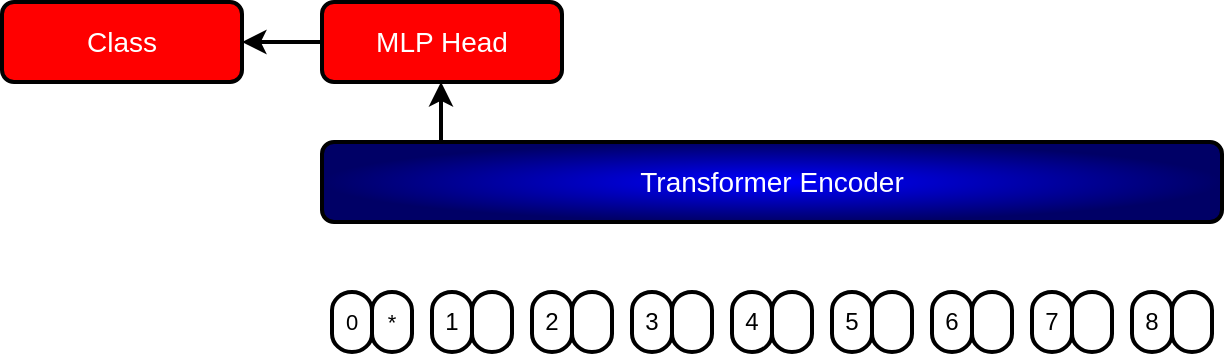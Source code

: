 <mxfile version="22.1.12" type="github">
  <diagram name="Page-1" id="Ea_9fSqsjjMecgLwj58H">
    <mxGraphModel dx="1856" dy="1625" grid="1" gridSize="10" guides="1" tooltips="1" connect="1" arrows="1" fold="1" page="1" pageScale="1" pageWidth="850" pageHeight="1100" math="0" shadow="0">
      <root>
        <mxCell id="0" />
        <mxCell id="1" parent="0" />
        <mxCell id="gaeaorsED8IPTLiIA-SD-1" value="Transformer Encoder" style="rounded=1;whiteSpace=wrap;html=1;strokeWidth=2;fillColor=#0000FF;fontSize=14;glass=0;shadow=0;perimeterSpacing=0;fontColor=#FFFFFF;gradientColor=#000066;gradientDirection=radial;fontStyle=0" vertex="1" parent="1">
          <mxGeometry x="-120" y="-50" width="450" height="40" as="geometry" />
        </mxCell>
        <mxCell id="gaeaorsED8IPTLiIA-SD-6" style="edgeStyle=orthogonalEdgeStyle;rounded=0;orthogonalLoop=1;jettySize=auto;html=1;strokeWidth=2;startArrow=classic;startFill=1;endArrow=none;endFill=0;" edge="1" parent="1">
          <mxGeometry relative="1" as="geometry">
            <mxPoint x="-60.5" y="-50" as="targetPoint" />
            <mxPoint x="-60.5" y="-80" as="sourcePoint" />
          </mxGeometry>
        </mxCell>
        <mxCell id="gaeaorsED8IPTLiIA-SD-7" style="edgeStyle=orthogonalEdgeStyle;rounded=0;orthogonalLoop=1;jettySize=auto;html=1;exitX=0;exitY=0.5;exitDx=0;exitDy=0;strokeWidth=2;" edge="1" parent="1" source="gaeaorsED8IPTLiIA-SD-3">
          <mxGeometry relative="1" as="geometry">
            <mxPoint x="-160" y="-100" as="targetPoint" />
          </mxGeometry>
        </mxCell>
        <mxCell id="gaeaorsED8IPTLiIA-SD-3" value="MLP Head" style="rounded=1;whiteSpace=wrap;html=1;strokeWidth=2;fillColor=#FF0000;fontSize=14;glass=0;shadow=0;perimeterSpacing=0;fontColor=#FFFFFF;gradientColor=#FF0000;gradientDirection=radial;fontStyle=0" vertex="1" parent="1">
          <mxGeometry x="-120" y="-120" width="120" height="40" as="geometry" />
        </mxCell>
        <mxCell id="gaeaorsED8IPTLiIA-SD-4" value="Class" style="rounded=1;whiteSpace=wrap;html=1;strokeWidth=2;fillColor=#FF0000;fontSize=14;glass=0;shadow=0;perimeterSpacing=0;fontColor=#FFFFFF;gradientColor=none;gradientDirection=radial;fontStyle=0" vertex="1" parent="1">
          <mxGeometry x="-280" y="-120" width="120" height="40" as="geometry" />
        </mxCell>
        <mxCell id="gaeaorsED8IPTLiIA-SD-21" value="0" style="strokeWidth=2;html=1;shape=mxgraph.flowchart.terminator;whiteSpace=wrap;textDirection=ltr;horizontal=0;rotation=90;fontSize=11;" vertex="1" parent="1">
          <mxGeometry x="-120" y="30" width="30" height="20" as="geometry" />
        </mxCell>
        <mxCell id="gaeaorsED8IPTLiIA-SD-22" value="*" style="strokeWidth=2;html=1;shape=mxgraph.flowchart.terminator;whiteSpace=wrap;textDirection=ltr;horizontal=0;rotation=90;fontSize=11;" vertex="1" parent="1">
          <mxGeometry x="-100" y="30" width="30" height="20" as="geometry" />
        </mxCell>
        <mxCell id="gaeaorsED8IPTLiIA-SD-36" value="2" style="strokeWidth=2;html=1;shape=mxgraph.flowchart.terminator;whiteSpace=wrap;textDirection=ltr;horizontal=0;rotation=90;" vertex="1" parent="1">
          <mxGeometry x="-20" y="30" width="30" height="20" as="geometry" />
        </mxCell>
        <mxCell id="gaeaorsED8IPTLiIA-SD-37" value="" style="strokeWidth=2;html=1;shape=mxgraph.flowchart.terminator;whiteSpace=wrap;textDirection=ltr;horizontal=0;rotation=90;" vertex="1" parent="1">
          <mxGeometry y="30" width="30" height="20" as="geometry" />
        </mxCell>
        <mxCell id="gaeaorsED8IPTLiIA-SD-38" value="3" style="strokeWidth=2;html=1;shape=mxgraph.flowchart.terminator;whiteSpace=wrap;textDirection=ltr;horizontal=0;rotation=90;" vertex="1" parent="1">
          <mxGeometry x="30" y="30" width="30" height="20" as="geometry" />
        </mxCell>
        <mxCell id="gaeaorsED8IPTLiIA-SD-39" value="" style="strokeWidth=2;html=1;shape=mxgraph.flowchart.terminator;whiteSpace=wrap;textDirection=ltr;horizontal=0;rotation=90;" vertex="1" parent="1">
          <mxGeometry x="50" y="30" width="30" height="20" as="geometry" />
        </mxCell>
        <mxCell id="gaeaorsED8IPTLiIA-SD-40" value="1" style="strokeWidth=2;html=1;shape=mxgraph.flowchart.terminator;whiteSpace=wrap;textDirection=ltr;horizontal=0;rotation=90;" vertex="1" parent="1">
          <mxGeometry x="-70" y="30" width="30" height="20" as="geometry" />
        </mxCell>
        <mxCell id="gaeaorsED8IPTLiIA-SD-41" value="" style="strokeWidth=2;html=1;shape=mxgraph.flowchart.terminator;whiteSpace=wrap;textDirection=ltr;horizontal=0;rotation=90;" vertex="1" parent="1">
          <mxGeometry x="-50" y="30" width="30" height="20" as="geometry" />
        </mxCell>
        <mxCell id="gaeaorsED8IPTLiIA-SD-42" value="4" style="strokeWidth=2;html=1;shape=mxgraph.flowchart.terminator;whiteSpace=wrap;textDirection=ltr;horizontal=0;rotation=90;" vertex="1" parent="1">
          <mxGeometry x="80" y="30" width="30" height="20" as="geometry" />
        </mxCell>
        <mxCell id="gaeaorsED8IPTLiIA-SD-43" value="" style="strokeWidth=2;html=1;shape=mxgraph.flowchart.terminator;whiteSpace=wrap;textDirection=ltr;horizontal=0;rotation=90;" vertex="1" parent="1">
          <mxGeometry x="100" y="30" width="30" height="20" as="geometry" />
        </mxCell>
        <mxCell id="gaeaorsED8IPTLiIA-SD-44" value="6" style="strokeWidth=2;html=1;shape=mxgraph.flowchart.terminator;whiteSpace=wrap;textDirection=ltr;horizontal=0;rotation=90;" vertex="1" parent="1">
          <mxGeometry x="180" y="30" width="30" height="20" as="geometry" />
        </mxCell>
        <mxCell id="gaeaorsED8IPTLiIA-SD-45" value="" style="strokeWidth=2;html=1;shape=mxgraph.flowchart.terminator;whiteSpace=wrap;textDirection=ltr;horizontal=0;rotation=90;" vertex="1" parent="1">
          <mxGeometry x="200" y="30" width="30" height="20" as="geometry" />
        </mxCell>
        <mxCell id="gaeaorsED8IPTLiIA-SD-46" value="7" style="strokeWidth=2;html=1;shape=mxgraph.flowchart.terminator;whiteSpace=wrap;textDirection=ltr;horizontal=0;rotation=90;" vertex="1" parent="1">
          <mxGeometry x="230" y="30" width="30" height="20" as="geometry" />
        </mxCell>
        <mxCell id="gaeaorsED8IPTLiIA-SD-47" value="" style="strokeWidth=2;html=1;shape=mxgraph.flowchart.terminator;whiteSpace=wrap;textDirection=ltr;horizontal=0;rotation=90;" vertex="1" parent="1">
          <mxGeometry x="250" y="30" width="30" height="20" as="geometry" />
        </mxCell>
        <mxCell id="gaeaorsED8IPTLiIA-SD-48" value="5" style="strokeWidth=2;html=1;shape=mxgraph.flowchart.terminator;whiteSpace=wrap;textDirection=ltr;horizontal=0;rotation=90;" vertex="1" parent="1">
          <mxGeometry x="130" y="30" width="30" height="20" as="geometry" />
        </mxCell>
        <mxCell id="gaeaorsED8IPTLiIA-SD-49" value="" style="strokeWidth=2;html=1;shape=mxgraph.flowchart.terminator;whiteSpace=wrap;textDirection=ltr;horizontal=0;rotation=90;" vertex="1" parent="1">
          <mxGeometry x="150" y="30" width="30" height="20" as="geometry" />
        </mxCell>
        <mxCell id="gaeaorsED8IPTLiIA-SD-50" value="8" style="strokeWidth=2;html=1;shape=mxgraph.flowchart.terminator;whiteSpace=wrap;textDirection=ltr;horizontal=0;rotation=90;" vertex="1" parent="1">
          <mxGeometry x="280" y="30" width="30" height="20" as="geometry" />
        </mxCell>
        <mxCell id="gaeaorsED8IPTLiIA-SD-51" value="" style="strokeWidth=2;html=1;shape=mxgraph.flowchart.terminator;whiteSpace=wrap;textDirection=ltr;horizontal=0;rotation=90;" vertex="1" parent="1">
          <mxGeometry x="300" y="30" width="30" height="20" as="geometry" />
        </mxCell>
      </root>
    </mxGraphModel>
  </diagram>
</mxfile>
